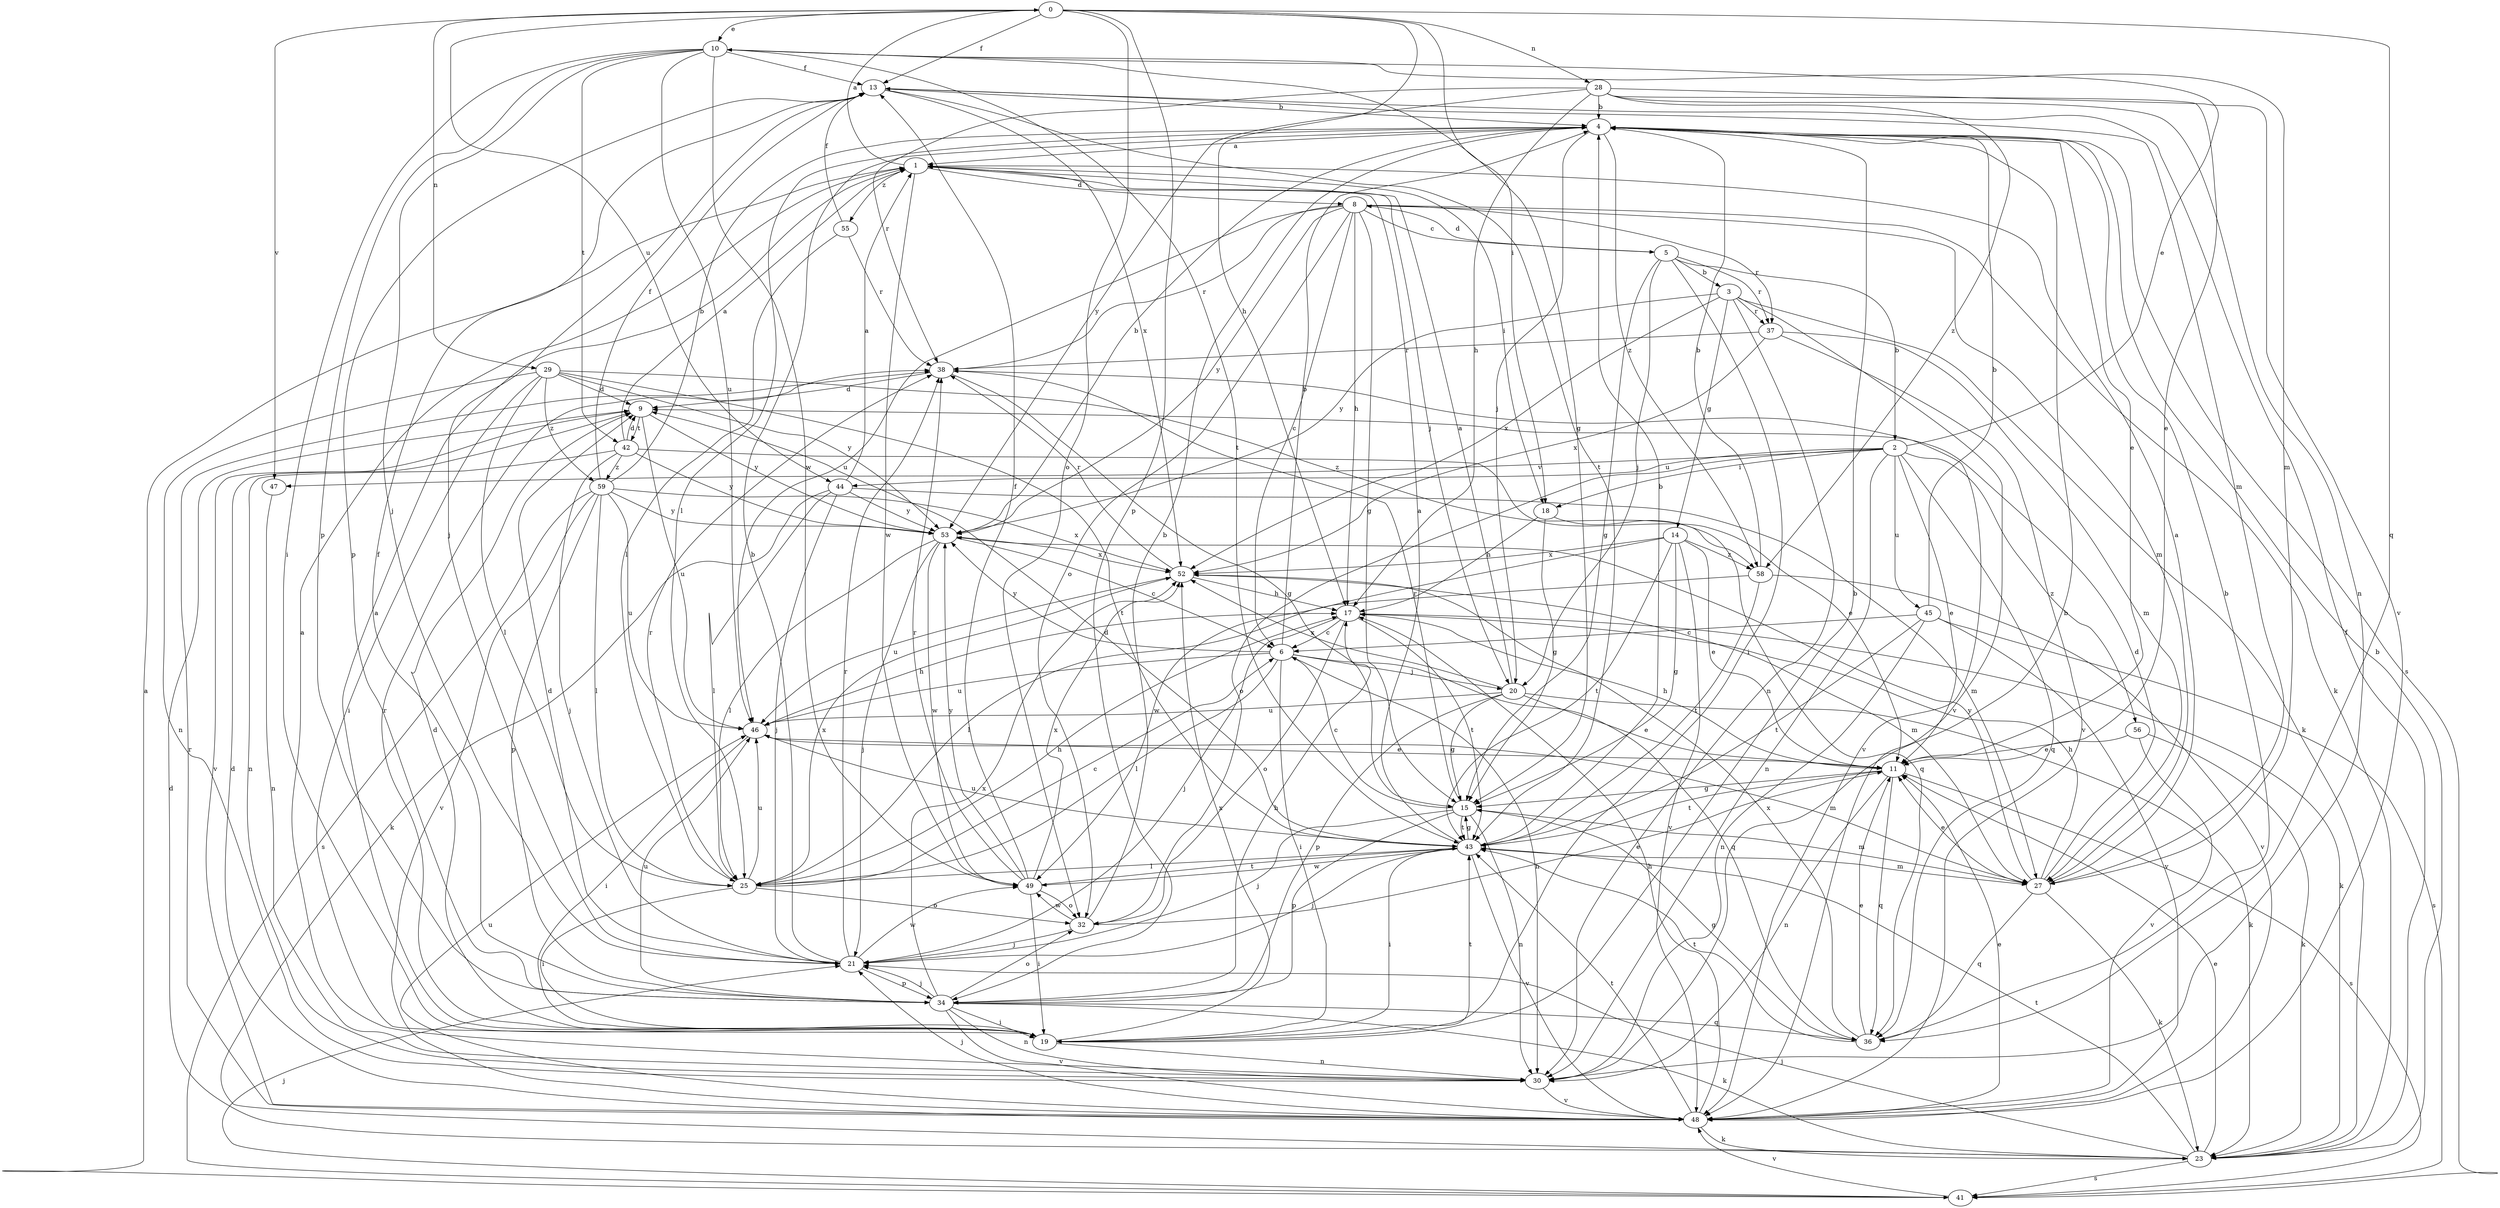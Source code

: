 strict digraph  {
0;
1;
2;
3;
4;
5;
6;
8;
9;
10;
11;
13;
14;
15;
17;
18;
19;
20;
21;
23;
25;
27;
28;
29;
30;
32;
34;
36;
37;
38;
41;
42;
43;
44;
45;
46;
47;
48;
49;
52;
53;
55;
56;
58;
59;
0 -> 10  [label=e];
0 -> 13  [label=f];
0 -> 17  [label=h];
0 -> 18  [label=i];
0 -> 28  [label=n];
0 -> 29  [label=n];
0 -> 32  [label=o];
0 -> 34  [label=p];
0 -> 36  [label=q];
0 -> 44  [label=u];
0 -> 47  [label=v];
1 -> 0  [label=a];
1 -> 8  [label=d];
1 -> 18  [label=i];
1 -> 20  [label=j];
1 -> 49  [label=w];
1 -> 55  [label=z];
2 -> 10  [label=e];
2 -> 11  [label=e];
2 -> 18  [label=i];
2 -> 30  [label=n];
2 -> 32  [label=o];
2 -> 36  [label=q];
2 -> 44  [label=u];
2 -> 45  [label=u];
2 -> 47  [label=v];
2 -> 56  [label=z];
3 -> 14  [label=g];
3 -> 23  [label=k];
3 -> 30  [label=n];
3 -> 37  [label=r];
3 -> 48  [label=v];
3 -> 52  [label=x];
3 -> 53  [label=y];
4 -> 1  [label=a];
4 -> 11  [label=e];
4 -> 20  [label=j];
4 -> 25  [label=l];
4 -> 41  [label=s];
4 -> 58  [label=z];
5 -> 2  [label=b];
5 -> 3  [label=b];
5 -> 8  [label=d];
5 -> 15  [label=g];
5 -> 19  [label=i];
5 -> 20  [label=j];
5 -> 37  [label=r];
6 -> 4  [label=b];
6 -> 19  [label=i];
6 -> 20  [label=j];
6 -> 25  [label=l];
6 -> 30  [label=n];
6 -> 36  [label=q];
6 -> 46  [label=u];
6 -> 53  [label=y];
8 -> 5  [label=c];
8 -> 6  [label=c];
8 -> 15  [label=g];
8 -> 17  [label=h];
8 -> 23  [label=k];
8 -> 27  [label=m];
8 -> 32  [label=o];
8 -> 37  [label=r];
8 -> 38  [label=r];
8 -> 46  [label=u];
8 -> 53  [label=y];
9 -> 42  [label=t];
9 -> 46  [label=u];
9 -> 48  [label=v];
9 -> 53  [label=y];
10 -> 13  [label=f];
10 -> 15  [label=g];
10 -> 19  [label=i];
10 -> 21  [label=j];
10 -> 27  [label=m];
10 -> 34  [label=p];
10 -> 42  [label=t];
10 -> 43  [label=t];
10 -> 46  [label=u];
10 -> 49  [label=w];
11 -> 15  [label=g];
11 -> 17  [label=h];
11 -> 30  [label=n];
11 -> 36  [label=q];
11 -> 41  [label=s];
11 -> 43  [label=t];
13 -> 4  [label=b];
13 -> 21  [label=j];
13 -> 27  [label=m];
13 -> 34  [label=p];
13 -> 43  [label=t];
13 -> 52  [label=x];
14 -> 11  [label=e];
14 -> 15  [label=g];
14 -> 43  [label=t];
14 -> 48  [label=v];
14 -> 49  [label=w];
14 -> 52  [label=x];
14 -> 58  [label=z];
15 -> 6  [label=c];
15 -> 21  [label=j];
15 -> 27  [label=m];
15 -> 30  [label=n];
15 -> 34  [label=p];
15 -> 38  [label=r];
15 -> 43  [label=t];
17 -> 6  [label=c];
17 -> 21  [label=j];
17 -> 23  [label=k];
17 -> 32  [label=o];
17 -> 43  [label=t];
18 -> 15  [label=g];
18 -> 17  [label=h];
18 -> 36  [label=q];
19 -> 1  [label=a];
19 -> 4  [label=b];
19 -> 9  [label=d];
19 -> 30  [label=n];
19 -> 38  [label=r];
19 -> 43  [label=t];
19 -> 52  [label=x];
20 -> 1  [label=a];
20 -> 11  [label=e];
20 -> 15  [label=g];
20 -> 23  [label=k];
20 -> 34  [label=p];
20 -> 46  [label=u];
20 -> 52  [label=x];
21 -> 4  [label=b];
21 -> 9  [label=d];
21 -> 34  [label=p];
21 -> 38  [label=r];
21 -> 49  [label=w];
23 -> 4  [label=b];
23 -> 9  [label=d];
23 -> 11  [label=e];
23 -> 13  [label=f];
23 -> 21  [label=j];
23 -> 41  [label=s];
23 -> 43  [label=t];
25 -> 6  [label=c];
25 -> 17  [label=h];
25 -> 19  [label=i];
25 -> 32  [label=o];
25 -> 38  [label=r];
25 -> 46  [label=u];
25 -> 52  [label=x];
27 -> 1  [label=a];
27 -> 9  [label=d];
27 -> 11  [label=e];
27 -> 17  [label=h];
27 -> 23  [label=k];
27 -> 36  [label=q];
27 -> 53  [label=y];
28 -> 4  [label=b];
28 -> 11  [label=e];
28 -> 17  [label=h];
28 -> 30  [label=n];
28 -> 38  [label=r];
28 -> 48  [label=v];
28 -> 53  [label=y];
28 -> 58  [label=z];
29 -> 9  [label=d];
29 -> 19  [label=i];
29 -> 25  [label=l];
29 -> 30  [label=n];
29 -> 43  [label=t];
29 -> 53  [label=y];
29 -> 58  [label=z];
29 -> 59  [label=z];
30 -> 1  [label=a];
30 -> 4  [label=b];
30 -> 48  [label=v];
32 -> 4  [label=b];
32 -> 11  [label=e];
32 -> 21  [label=j];
32 -> 49  [label=w];
34 -> 13  [label=f];
34 -> 17  [label=h];
34 -> 19  [label=i];
34 -> 21  [label=j];
34 -> 23  [label=k];
34 -> 30  [label=n];
34 -> 32  [label=o];
34 -> 36  [label=q];
34 -> 46  [label=u];
34 -> 48  [label=v];
34 -> 52  [label=x];
36 -> 4  [label=b];
36 -> 11  [label=e];
36 -> 15  [label=g];
36 -> 43  [label=t];
36 -> 52  [label=x];
37 -> 27  [label=m];
37 -> 38  [label=r];
37 -> 48  [label=v];
37 -> 52  [label=x];
38 -> 9  [label=d];
38 -> 15  [label=g];
38 -> 48  [label=v];
41 -> 1  [label=a];
41 -> 21  [label=j];
41 -> 48  [label=v];
42 -> 1  [label=a];
42 -> 9  [label=d];
42 -> 11  [label=e];
42 -> 21  [label=j];
42 -> 30  [label=n];
42 -> 53  [label=y];
42 -> 59  [label=z];
43 -> 1  [label=a];
43 -> 4  [label=b];
43 -> 9  [label=d];
43 -> 15  [label=g];
43 -> 19  [label=i];
43 -> 21  [label=j];
43 -> 25  [label=l];
43 -> 27  [label=m];
43 -> 46  [label=u];
43 -> 48  [label=v];
43 -> 49  [label=w];
44 -> 1  [label=a];
44 -> 21  [label=j];
44 -> 23  [label=k];
44 -> 25  [label=l];
44 -> 27  [label=m];
44 -> 53  [label=y];
45 -> 4  [label=b];
45 -> 6  [label=c];
45 -> 30  [label=n];
45 -> 41  [label=s];
45 -> 43  [label=t];
45 -> 48  [label=v];
46 -> 11  [label=e];
46 -> 17  [label=h];
46 -> 19  [label=i];
46 -> 27  [label=m];
47 -> 30  [label=n];
48 -> 9  [label=d];
48 -> 11  [label=e];
48 -> 17  [label=h];
48 -> 21  [label=j];
48 -> 23  [label=k];
48 -> 38  [label=r];
48 -> 43  [label=t];
48 -> 46  [label=u];
49 -> 13  [label=f];
49 -> 19  [label=i];
49 -> 32  [label=o];
49 -> 38  [label=r];
49 -> 43  [label=t];
49 -> 52  [label=x];
49 -> 53  [label=y];
52 -> 17  [label=h];
52 -> 27  [label=m];
52 -> 38  [label=r];
52 -> 46  [label=u];
53 -> 4  [label=b];
53 -> 6  [label=c];
53 -> 21  [label=j];
53 -> 25  [label=l];
53 -> 49  [label=w];
53 -> 52  [label=x];
55 -> 13  [label=f];
55 -> 25  [label=l];
55 -> 38  [label=r];
56 -> 11  [label=e];
56 -> 23  [label=k];
56 -> 48  [label=v];
58 -> 4  [label=b];
58 -> 25  [label=l];
58 -> 43  [label=t];
58 -> 48  [label=v];
59 -> 4  [label=b];
59 -> 13  [label=f];
59 -> 25  [label=l];
59 -> 34  [label=p];
59 -> 41  [label=s];
59 -> 46  [label=u];
59 -> 48  [label=v];
59 -> 52  [label=x];
59 -> 53  [label=y];
}
